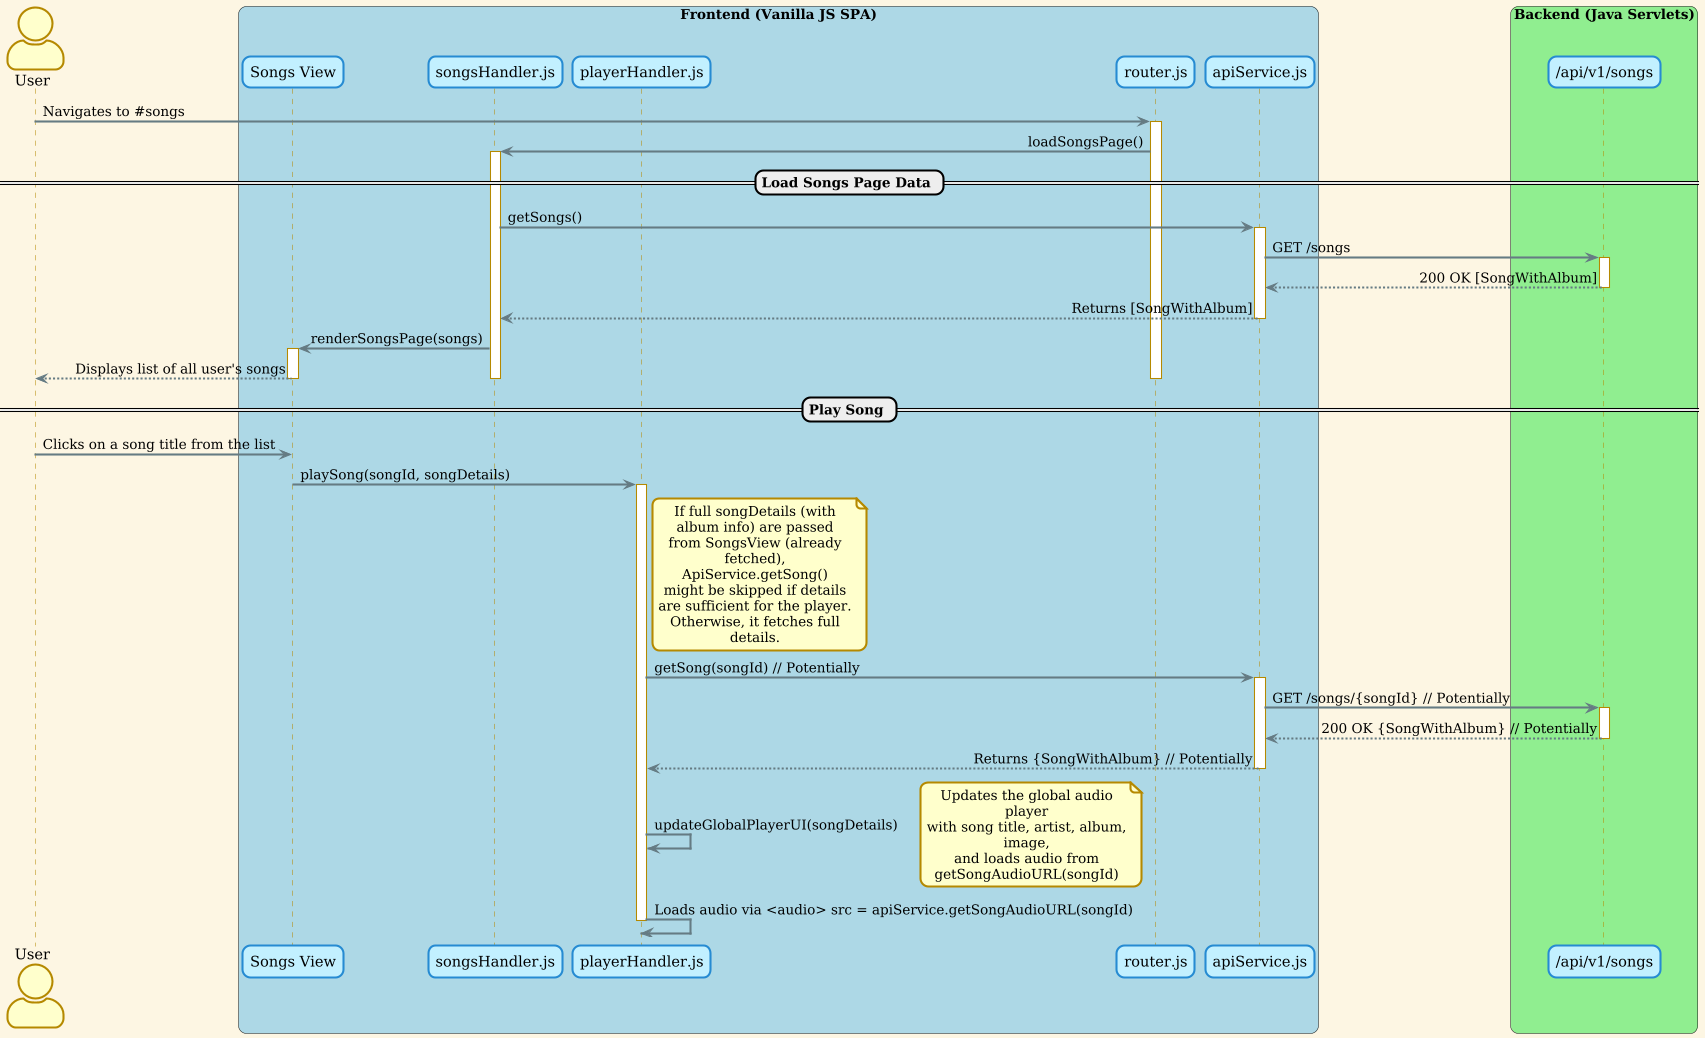 @startuml
!theme sunlust
actor User

box "Frontend (Vanilla JS SPA)" #LightBlue
  participant "Songs View" as SongsView
  participant "songsHandler.js" as SongsHandler
  participant "playerHandler.js" as PlayerHandler
  participant "router.js" as Router
  participant "apiService.js" as ApiService
end box

box "Backend (Java Servlets)" #LightGreen
  participant "/api/v1/songs" as SongServlet
end box

User -> Router : Navigates to #songs
activate Router
Router -> SongsHandler : loadSongsPage()
activate SongsHandler

== Load Songs Page Data ==
SongsHandler -> ApiService : getSongs()
activate ApiService
ApiService -> SongServlet : GET /songs
activate SongServlet
SongServlet --> ApiService : 200 OK [SongWithAlbum]
deactivate SongServlet
ApiService --> SongsHandler : Returns [SongWithAlbum]
deactivate ApiService

SongsHandler -> SongsView : renderSongsPage(songs)
activate SongsView
SongsView --> User : Displays list of all user's songs
deactivate SongsView
deactivate SongsHandler
deactivate Router

== Play Song ==
User -> SongsView : Clicks on a song title from the list
SongsView -> PlayerHandler : playSong(songId, songDetails)
activate PlayerHandler
note right PlayerHandler
  If full songDetails (with album info) are passed
  from SongsView (already fetched), ApiService.getSong()
  might be skipped if details are sufficient for the player.
  Otherwise, it fetches full details.
end note
PlayerHandler -> ApiService : getSong(songId) // Potentially
activate ApiService
ApiService -> SongServlet : GET /songs/{songId} // Potentially
activate SongServlet
SongServlet --> ApiService : 200 OK {SongWithAlbum} // Potentially
deactivate SongServlet
ApiService --> PlayerHandler : Returns {SongWithAlbum} // Potentially
deactivate ApiService

PlayerHandler -> PlayerHandler : updateGlobalPlayerUI(songDetails)
note right: Updates the global audio player\nwith song title, artist, album, image,\nand loads audio from getSongAudioURL(songId)
PlayerHandler -> PlayerHandler : Loads audio via <audio> src = apiService.getSongAudioURL(songId)

deactivate PlayerHandler

@enduml
